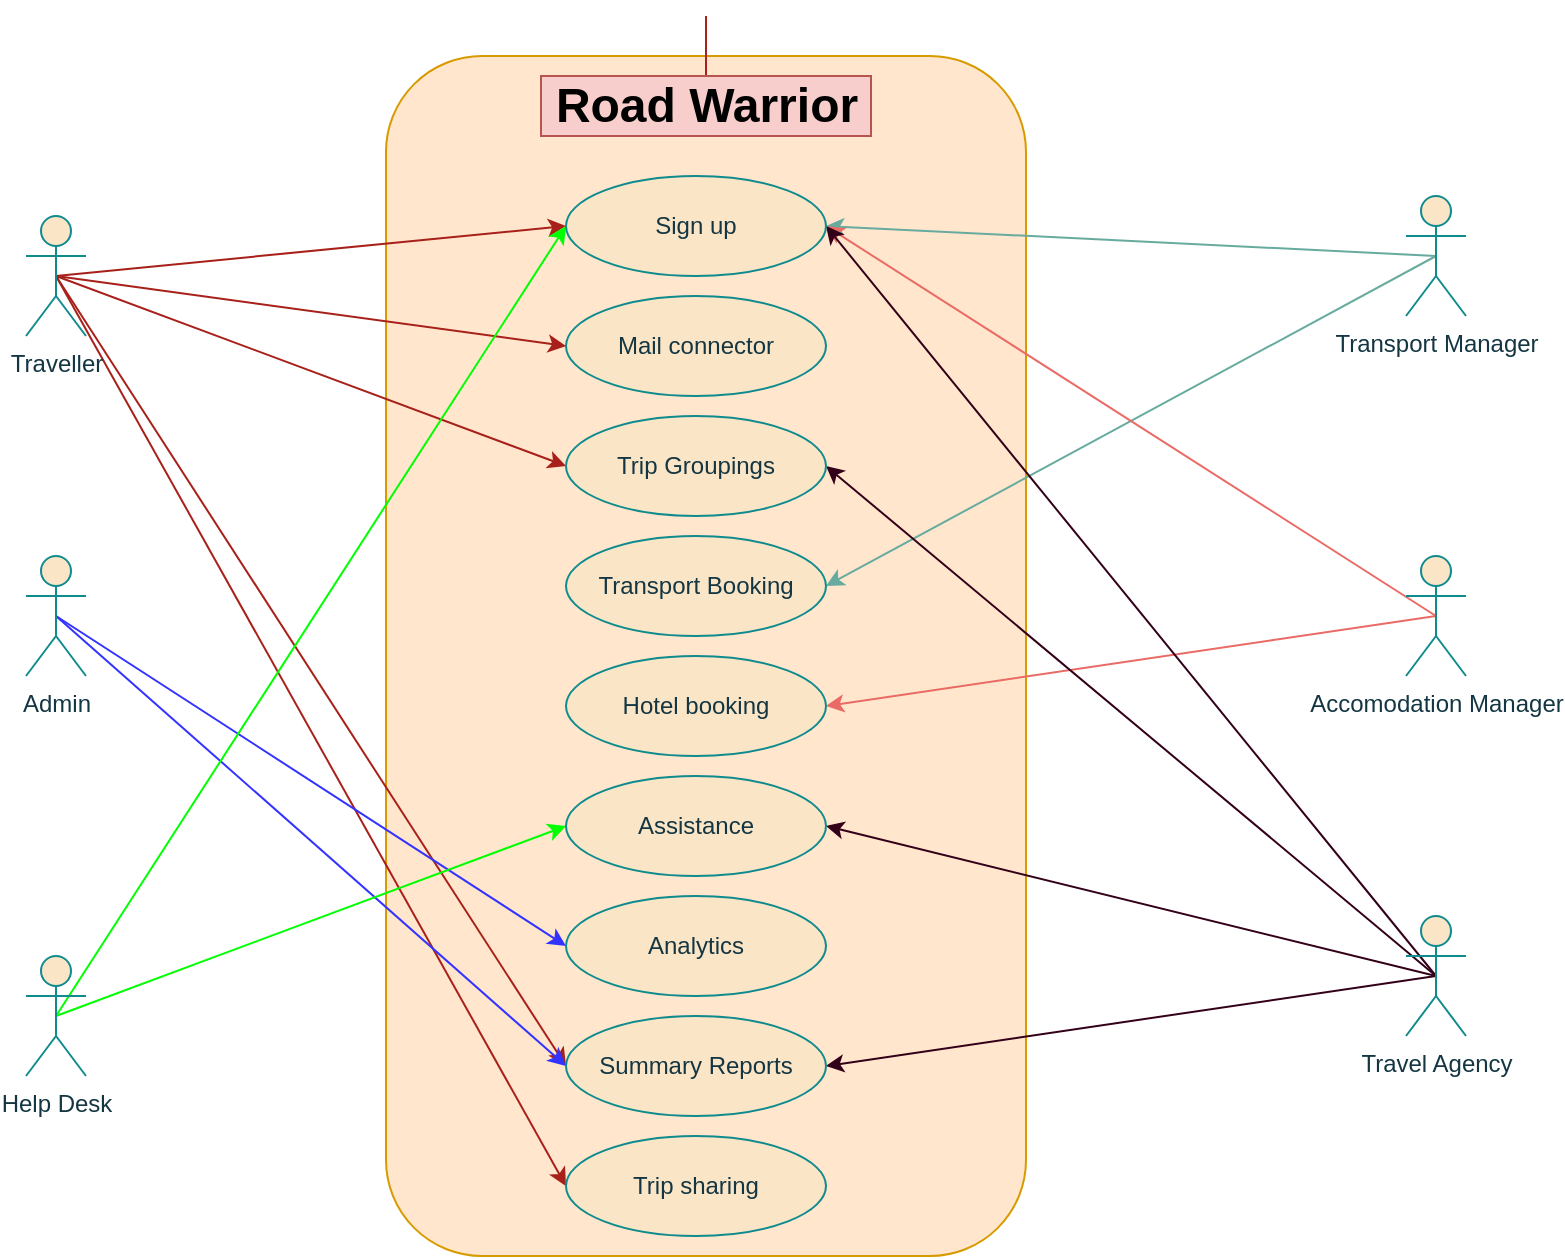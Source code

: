 <mxfile version="21.7.5" type="device">
  <diagram name="Page-1" id="VKHc3iABEqhtPhi_z0bq">
    <mxGraphModel dx="1060" dy="1766" grid="1" gridSize="10" guides="1" tooltips="1" connect="1" arrows="1" fold="1" page="1" pageScale="1" pageWidth="850" pageHeight="1100" math="0" shadow="0">
      <root>
        <object label="" id="0">
          <mxCell />
        </object>
        <mxCell id="1" parent="0" />
        <mxCell id="vs-hBLlxjZv3izGMLUCD-24" value="" style="rounded=1;whiteSpace=wrap;html=1;strokeColor=#d79b00;fillColor=#ffe6cc;labelBackgroundColor=none;" vertex="1" parent="1">
          <mxGeometry x="200" y="-20" width="320" height="600" as="geometry" />
        </mxCell>
        <mxCell id="vs-hBLlxjZv3izGMLUCD-53" style="rounded=0;orthogonalLoop=1;jettySize=auto;html=1;exitX=0.5;exitY=0.5;exitDx=0;exitDy=0;exitPerimeter=0;entryX=0;entryY=0.5;entryDx=0;entryDy=0;strokeColor=#A8201A;fontColor=#143642;fillColor=#FAE5C7;" edge="1" parent="1" source="vs-hBLlxjZv3izGMLUCD-2" target="vs-hBLlxjZv3izGMLUCD-38">
          <mxGeometry relative="1" as="geometry" />
        </mxCell>
        <mxCell id="vs-hBLlxjZv3izGMLUCD-54" style="rounded=0;orthogonalLoop=1;jettySize=auto;html=1;exitX=0.5;exitY=0.5;exitDx=0;exitDy=0;exitPerimeter=0;entryX=0;entryY=0.5;entryDx=0;entryDy=0;strokeColor=#A8201A;fontColor=#143642;fillColor=#FAE5C7;" edge="1" parent="1" source="vs-hBLlxjZv3izGMLUCD-2" target="vs-hBLlxjZv3izGMLUCD-39">
          <mxGeometry relative="1" as="geometry" />
        </mxCell>
        <mxCell id="vs-hBLlxjZv3izGMLUCD-55" style="rounded=0;orthogonalLoop=1;jettySize=auto;html=1;exitX=0.5;exitY=0.5;exitDx=0;exitDy=0;exitPerimeter=0;entryX=0;entryY=0.5;entryDx=0;entryDy=0;strokeColor=#A8201A;fontColor=#143642;fillColor=#FAE5C7;" edge="1" parent="1" source="vs-hBLlxjZv3izGMLUCD-2" target="vs-hBLlxjZv3izGMLUCD-44">
          <mxGeometry relative="1" as="geometry" />
        </mxCell>
        <mxCell id="vs-hBLlxjZv3izGMLUCD-56" style="rounded=0;orthogonalLoop=1;jettySize=auto;html=1;exitX=0.5;exitY=0.5;exitDx=0;exitDy=0;exitPerimeter=0;entryX=0;entryY=0.5;entryDx=0;entryDy=0;strokeColor=#A8201A;fontColor=#143642;fillColor=#FAE5C7;" edge="1" parent="1" source="vs-hBLlxjZv3izGMLUCD-2" target="vs-hBLlxjZv3izGMLUCD-45">
          <mxGeometry relative="1" as="geometry" />
        </mxCell>
        <mxCell id="vs-hBLlxjZv3izGMLUCD-57" style="rounded=0;orthogonalLoop=1;jettySize=auto;html=1;exitX=0.5;exitY=0.5;exitDx=0;exitDy=0;exitPerimeter=0;entryX=0;entryY=0.5;entryDx=0;entryDy=0;strokeColor=#A8201A;fontColor=#143642;fillColor=#FAE5C7;" edge="1" parent="1" source="vs-hBLlxjZv3izGMLUCD-2" target="vs-hBLlxjZv3izGMLUCD-25">
          <mxGeometry relative="1" as="geometry" />
        </mxCell>
        <mxCell id="vs-hBLlxjZv3izGMLUCD-2" value="Traveller" style="shape=umlActor;verticalLabelPosition=bottom;verticalAlign=top;html=1;outlineConnect=0;labelBackgroundColor=none;fillColor=#FAE5C7;strokeColor=#0F8B8D;fontColor=#143642;" vertex="1" parent="1">
          <mxGeometry x="20" y="60" width="30" height="60" as="geometry" />
        </mxCell>
        <mxCell id="vs-hBLlxjZv3izGMLUCD-58" style="rounded=0;orthogonalLoop=1;jettySize=auto;html=1;exitX=0.5;exitY=0.5;exitDx=0;exitDy=0;exitPerimeter=0;entryX=0;entryY=0.5;entryDx=0;entryDy=0;strokeColor=#3333FF;fontColor=#143642;fillColor=#FAE5C7;" edge="1" parent="1" source="vs-hBLlxjZv3izGMLUCD-10" target="vs-hBLlxjZv3izGMLUCD-43">
          <mxGeometry relative="1" as="geometry" />
        </mxCell>
        <mxCell id="vs-hBLlxjZv3izGMLUCD-60" style="rounded=0;orthogonalLoop=1;jettySize=auto;html=1;exitX=0.5;exitY=0.5;exitDx=0;exitDy=0;exitPerimeter=0;entryX=0;entryY=0.5;entryDx=0;entryDy=0;strokeColor=#3333FF;fontColor=#143642;fillColor=#FAE5C7;" edge="1" parent="1" source="vs-hBLlxjZv3izGMLUCD-10" target="vs-hBLlxjZv3izGMLUCD-44">
          <mxGeometry relative="1" as="geometry" />
        </mxCell>
        <mxCell id="vs-hBLlxjZv3izGMLUCD-10" value="Admin" style="shape=umlActor;verticalLabelPosition=bottom;verticalAlign=top;html=1;outlineConnect=0;strokeColor=#0F8B8D;fontColor=#143642;fillColor=#FAE5C7;" vertex="1" parent="1">
          <mxGeometry x="20" y="230" width="30" height="60" as="geometry" />
        </mxCell>
        <mxCell id="vs-hBLlxjZv3izGMLUCD-61" style="rounded=0;orthogonalLoop=1;jettySize=auto;html=1;exitX=0.5;exitY=0.5;exitDx=0;exitDy=0;exitPerimeter=0;entryX=0;entryY=0.5;entryDx=0;entryDy=0;strokeColor=#00FF00;fontColor=#143642;fillColor=#FAE5C7;" edge="1" parent="1" source="vs-hBLlxjZv3izGMLUCD-18" target="vs-hBLlxjZv3izGMLUCD-42">
          <mxGeometry relative="1" as="geometry" />
        </mxCell>
        <mxCell id="vs-hBLlxjZv3izGMLUCD-62" style="rounded=0;orthogonalLoop=1;jettySize=auto;html=1;exitX=0.5;exitY=0.5;exitDx=0;exitDy=0;exitPerimeter=0;entryX=0;entryY=0.5;entryDx=0;entryDy=0;strokeColor=#00FF00;fontColor=#143642;fillColor=#FAE5C7;" edge="1" parent="1" source="vs-hBLlxjZv3izGMLUCD-18" target="vs-hBLlxjZv3izGMLUCD-25">
          <mxGeometry relative="1" as="geometry" />
        </mxCell>
        <mxCell id="vs-hBLlxjZv3izGMLUCD-18" value="Help Desk" style="shape=umlActor;verticalLabelPosition=bottom;verticalAlign=top;html=1;outlineConnect=0;strokeColor=#0F8B8D;fontColor=#143642;fillColor=#FAE5C7;" vertex="1" parent="1">
          <mxGeometry x="20" y="430" width="30" height="60" as="geometry" />
        </mxCell>
        <mxCell id="vs-hBLlxjZv3izGMLUCD-63" style="rounded=0;orthogonalLoop=1;jettySize=auto;html=1;exitX=0.5;exitY=0.5;exitDx=0;exitDy=0;exitPerimeter=0;entryX=1;entryY=0.5;entryDx=0;entryDy=0;strokeColor=#67AB9F;fontColor=#143642;fillColor=#FAE5C7;" edge="1" parent="1" source="vs-hBLlxjZv3izGMLUCD-20" target="vs-hBLlxjZv3izGMLUCD-40">
          <mxGeometry relative="1" as="geometry" />
        </mxCell>
        <mxCell id="vs-hBLlxjZv3izGMLUCD-64" style="rounded=0;orthogonalLoop=1;jettySize=auto;html=1;exitX=0.5;exitY=0.5;exitDx=0;exitDy=0;exitPerimeter=0;entryX=1;entryY=0.5;entryDx=0;entryDy=0;strokeColor=#67AB9F;fontColor=#143642;fillColor=#FAE5C7;" edge="1" parent="1" source="vs-hBLlxjZv3izGMLUCD-20" target="vs-hBLlxjZv3izGMLUCD-25">
          <mxGeometry relative="1" as="geometry" />
        </mxCell>
        <mxCell id="vs-hBLlxjZv3izGMLUCD-20" value="Transport Manager" style="shape=umlActor;verticalLabelPosition=bottom;verticalAlign=top;html=1;outlineConnect=0;strokeColor=#0F8B8D;fontColor=#143642;fillColor=#FAE5C7;" vertex="1" parent="1">
          <mxGeometry x="710" y="50" width="30" height="60" as="geometry" />
        </mxCell>
        <mxCell id="vs-hBLlxjZv3izGMLUCD-65" style="rounded=0;orthogonalLoop=1;jettySize=auto;html=1;exitX=0.5;exitY=0.5;exitDx=0;exitDy=0;exitPerimeter=0;entryX=1;entryY=0.5;entryDx=0;entryDy=0;strokeColor=#EA6B66;fontColor=#143642;fillColor=#FAE5C7;" edge="1" parent="1" source="vs-hBLlxjZv3izGMLUCD-21" target="vs-hBLlxjZv3izGMLUCD-25">
          <mxGeometry relative="1" as="geometry" />
        </mxCell>
        <mxCell id="vs-hBLlxjZv3izGMLUCD-66" style="rounded=0;orthogonalLoop=1;jettySize=auto;html=1;exitX=0.5;exitY=0.5;exitDx=0;exitDy=0;exitPerimeter=0;entryX=1;entryY=0.5;entryDx=0;entryDy=0;strokeColor=#EA6B66;fontColor=#143642;fillColor=#FAE5C7;" edge="1" parent="1" source="vs-hBLlxjZv3izGMLUCD-21" target="vs-hBLlxjZv3izGMLUCD-41">
          <mxGeometry relative="1" as="geometry" />
        </mxCell>
        <mxCell id="vs-hBLlxjZv3izGMLUCD-21" value="Accomodation Manager" style="shape=umlActor;verticalLabelPosition=bottom;verticalAlign=top;html=1;outlineConnect=0;strokeColor=#0F8B8D;fontColor=#143642;fillColor=#FAE5C7;" vertex="1" parent="1">
          <mxGeometry x="710" y="230" width="30" height="60" as="geometry" />
        </mxCell>
        <mxCell id="vs-hBLlxjZv3izGMLUCD-67" style="rounded=0;orthogonalLoop=1;jettySize=auto;html=1;exitX=0.5;exitY=0.5;exitDx=0;exitDy=0;exitPerimeter=0;entryX=1;entryY=0.5;entryDx=0;entryDy=0;strokeColor=#33001A;fontColor=#143642;fillColor=#FAE5C7;" edge="1" parent="1" source="vs-hBLlxjZv3izGMLUCD-22" target="vs-hBLlxjZv3izGMLUCD-25">
          <mxGeometry relative="1" as="geometry" />
        </mxCell>
        <mxCell id="vs-hBLlxjZv3izGMLUCD-68" style="rounded=0;orthogonalLoop=1;jettySize=auto;html=1;exitX=0.5;exitY=0.5;exitDx=0;exitDy=0;exitPerimeter=0;entryX=1;entryY=0.5;entryDx=0;entryDy=0;strokeColor=#33001A;fontColor=#143642;fillColor=#FAE5C7;" edge="1" parent="1" source="vs-hBLlxjZv3izGMLUCD-22" target="vs-hBLlxjZv3izGMLUCD-42">
          <mxGeometry relative="1" as="geometry" />
        </mxCell>
        <mxCell id="vs-hBLlxjZv3izGMLUCD-69" style="rounded=0;orthogonalLoop=1;jettySize=auto;html=1;exitX=0.5;exitY=0.5;exitDx=0;exitDy=0;exitPerimeter=0;entryX=1;entryY=0.5;entryDx=0;entryDy=0;strokeColor=#33001A;fontColor=#143642;fillColor=#FAE5C7;" edge="1" parent="1" source="vs-hBLlxjZv3izGMLUCD-22" target="vs-hBLlxjZv3izGMLUCD-44">
          <mxGeometry relative="1" as="geometry" />
        </mxCell>
        <mxCell id="vs-hBLlxjZv3izGMLUCD-70" style="rounded=0;orthogonalLoop=1;jettySize=auto;html=1;exitX=0.5;exitY=0.5;exitDx=0;exitDy=0;exitPerimeter=0;entryX=1;entryY=0.5;entryDx=0;entryDy=0;strokeColor=#33001A;fontColor=#143642;fillColor=#FAE5C7;" edge="1" parent="1" source="vs-hBLlxjZv3izGMLUCD-22" target="vs-hBLlxjZv3izGMLUCD-39">
          <mxGeometry relative="1" as="geometry" />
        </mxCell>
        <mxCell id="vs-hBLlxjZv3izGMLUCD-22" value="Travel Agency" style="shape=umlActor;verticalLabelPosition=bottom;verticalAlign=top;html=1;outlineConnect=0;strokeColor=#0F8B8D;fontColor=#143642;fillColor=#FAE5C7;" vertex="1" parent="1">
          <mxGeometry x="710" y="410" width="30" height="60" as="geometry" />
        </mxCell>
        <mxCell id="vs-hBLlxjZv3izGMLUCD-48" style="edgeStyle=orthogonalEdgeStyle;rounded=0;orthogonalLoop=1;jettySize=auto;html=1;exitX=0.5;exitY=0;exitDx=0;exitDy=0;strokeColor=#A8201A;fontColor=#143642;fillColor=#FAE5C7;" edge="1" parent="1" source="vs-hBLlxjZv3izGMLUCD-24">
          <mxGeometry relative="1" as="geometry">
            <mxPoint x="360" y="20" as="targetPoint" />
          </mxGeometry>
        </mxCell>
        <mxCell id="vs-hBLlxjZv3izGMLUCD-25" value="&lt;div style=&quot;border-color: var(--border-color);&quot;&gt;&lt;div style=&quot;border-color: var(--border-color);&quot;&gt;Sign up&lt;/div&gt;&lt;/div&gt;" style="ellipse;whiteSpace=wrap;html=1;strokeColor=#0F8B8D;fontColor=#143642;fillColor=#FAE5C7;" vertex="1" parent="1">
          <mxGeometry x="290" y="40" width="130" height="50" as="geometry" />
        </mxCell>
        <mxCell id="vs-hBLlxjZv3izGMLUCD-38" value="&lt;div style=&quot;border-color: var(--border-color);&quot;&gt;Mail connector&lt;/div&gt;" style="ellipse;whiteSpace=wrap;html=1;strokeColor=#0F8B8D;fontColor=#143642;fillColor=#FAE5C7;" vertex="1" parent="1">
          <mxGeometry x="290" y="100" width="130" height="50" as="geometry" />
        </mxCell>
        <mxCell id="vs-hBLlxjZv3izGMLUCD-39" value="&lt;div style=&quot;border-color: var(--border-color);&quot;&gt;&lt;div style=&quot;border-color: var(--border-color);&quot;&gt;Trip Groupings&lt;/div&gt;&lt;/div&gt;" style="ellipse;whiteSpace=wrap;html=1;strokeColor=#0F8B8D;fontColor=#143642;fillColor=#FAE5C7;" vertex="1" parent="1">
          <mxGeometry x="290" y="160" width="130" height="50" as="geometry" />
        </mxCell>
        <mxCell id="vs-hBLlxjZv3izGMLUCD-40" value="&lt;div style=&quot;border-color: var(--border-color);&quot;&gt;Transport Booking&lt;/div&gt;" style="ellipse;whiteSpace=wrap;html=1;strokeColor=#0F8B8D;fontColor=#143642;fillColor=#FAE5C7;" vertex="1" parent="1">
          <mxGeometry x="290" y="220" width="130" height="50" as="geometry" />
        </mxCell>
        <mxCell id="vs-hBLlxjZv3izGMLUCD-41" value="&lt;div style=&quot;border-color: var(--border-color);&quot;&gt;&lt;div style=&quot;border-color: var(--border-color);&quot;&gt;Hotel booking&lt;/div&gt;&lt;/div&gt;" style="ellipse;whiteSpace=wrap;html=1;strokeColor=#0F8B8D;fontColor=#143642;fillColor=#FAE5C7;" vertex="1" parent="1">
          <mxGeometry x="290" y="280" width="130" height="50" as="geometry" />
        </mxCell>
        <mxCell id="vs-hBLlxjZv3izGMLUCD-42" value="&lt;div style=&quot;border-color: var(--border-color);&quot;&gt;Assistance&lt;/div&gt;" style="ellipse;whiteSpace=wrap;html=1;strokeColor=#0F8B8D;fontColor=#143642;fillColor=#FAE5C7;" vertex="1" parent="1">
          <mxGeometry x="290" y="340" width="130" height="50" as="geometry" />
        </mxCell>
        <mxCell id="vs-hBLlxjZv3izGMLUCD-43" value="&lt;div style=&quot;border-color: var(--border-color);&quot;&gt;Analytics&lt;/div&gt;" style="ellipse;whiteSpace=wrap;html=1;strokeColor=#0F8B8D;fontColor=#143642;fillColor=#FAE5C7;" vertex="1" parent="1">
          <mxGeometry x="290" y="400" width="130" height="50" as="geometry" />
        </mxCell>
        <mxCell id="vs-hBLlxjZv3izGMLUCD-44" value="&lt;div style=&quot;border-color: var(--border-color);&quot;&gt;&lt;div style=&quot;border-color: var(--border-color);&quot;&gt;Summary Reports&lt;/div&gt;&lt;/div&gt;" style="ellipse;whiteSpace=wrap;html=1;strokeColor=#0F8B8D;fontColor=#143642;fillColor=#FAE5C7;" vertex="1" parent="1">
          <mxGeometry x="290" y="460" width="130" height="50" as="geometry" />
        </mxCell>
        <mxCell id="vs-hBLlxjZv3izGMLUCD-45" value="&lt;div style=&quot;border-color: var(--border-color);&quot;&gt;&lt;div style=&quot;border-color: var(--border-color);&quot;&gt;Trip sharing&lt;/div&gt;&lt;/div&gt;" style="ellipse;whiteSpace=wrap;html=1;strokeColor=#0F8B8D;fontColor=#143642;fillColor=#FAE5C7;" vertex="1" parent="1">
          <mxGeometry x="290" y="520" width="130" height="50" as="geometry" />
        </mxCell>
        <mxCell id="vs-hBLlxjZv3izGMLUCD-49" value="&lt;h1&gt;&lt;b&gt;Road Warrior&lt;/b&gt;&lt;/h1&gt;" style="text;html=1;strokeColor=#b85450;fillColor=#f8cecc;align=center;verticalAlign=middle;whiteSpace=wrap;rounded=0;fontColor=#000000;" vertex="1" parent="1">
          <mxGeometry x="277.5" y="-10" width="165" height="30" as="geometry" />
        </mxCell>
      </root>
    </mxGraphModel>
  </diagram>
</mxfile>
